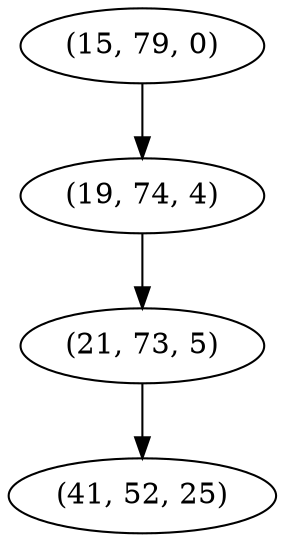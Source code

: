 digraph tree {
    "(15, 79, 0)";
    "(19, 74, 4)";
    "(21, 73, 5)";
    "(41, 52, 25)";
    "(15, 79, 0)" -> "(19, 74, 4)";
    "(19, 74, 4)" -> "(21, 73, 5)";
    "(21, 73, 5)" -> "(41, 52, 25)";
}
